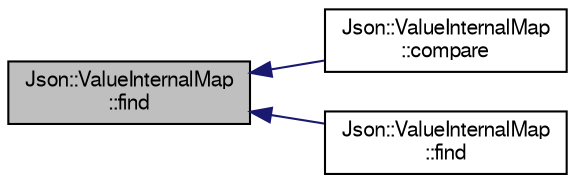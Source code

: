digraph "Json::ValueInternalMap::find"
{
  edge [fontname="FreeSans",fontsize="10",labelfontname="FreeSans",labelfontsize="10"];
  node [fontname="FreeSans",fontsize="10",shape=record];
  rankdir="LR";
  Node1 [label="Json::ValueInternalMap\l::find",height=0.2,width=0.4,color="black", fillcolor="grey75", style="filled" fontcolor="black"];
  Node1 -> Node2 [dir="back",color="midnightblue",fontsize="10",style="solid",fontname="FreeSans"];
  Node2 [label="Json::ValueInternalMap\l::compare",height=0.2,width=0.4,color="black", fillcolor="white", style="filled",URL="$class_json_1_1_value_internal_map.html#a7ca5f3bef91f7be6f6eb55bfba6f2760"];
  Node1 -> Node3 [dir="back",color="midnightblue",fontsize="10",style="solid",fontname="FreeSans"];
  Node3 [label="Json::ValueInternalMap\l::find",height=0.2,width=0.4,color="black", fillcolor="white", style="filled",URL="$class_json_1_1_value_internal_map.html#a279ee7d2eedd1d7c612f5b1509077eae"];
}

